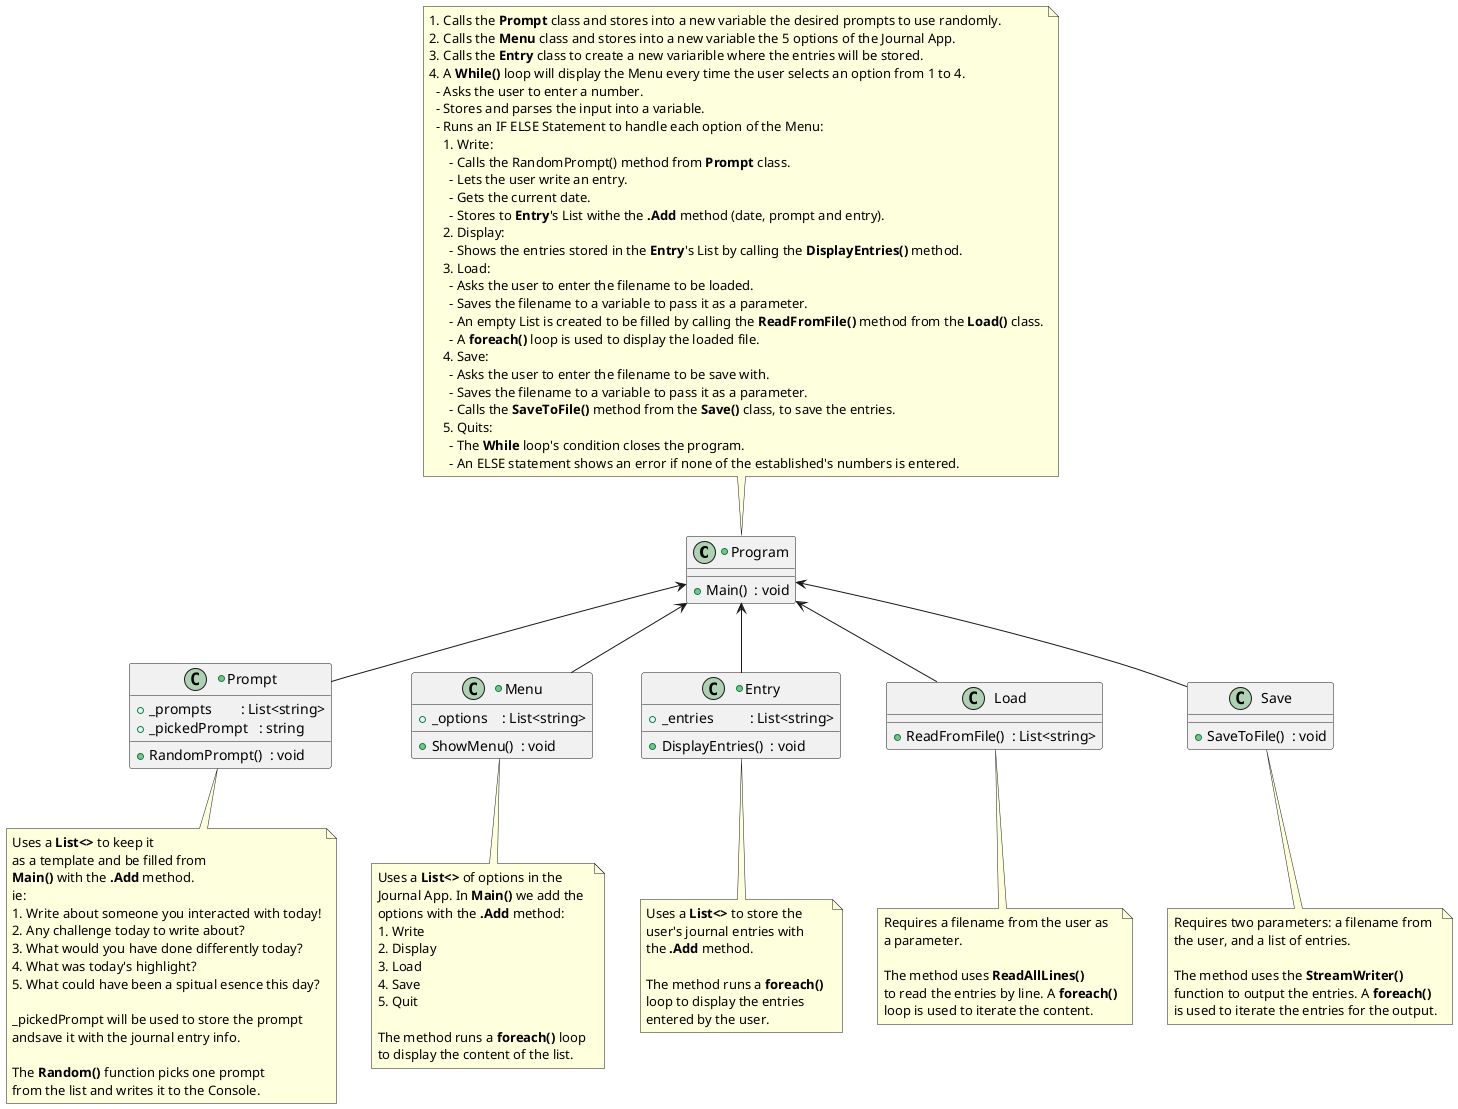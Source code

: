 @startuml Journal App

+class Program {
  + Main()  : void
}

note top of Program
  1. Calls the <b>Prompt</b> class and stores into a new variable the desired prompts to use randomly.
  2. Calls the <b>Menu</b> class and stores into a new variable the 5 options of the Journal App.
  3. Calls the <b>Entry</b> class to create a new variarible where the entries will be stored.
  4. A <b>While()</b> loop will display the Menu every time the user selects an option from 1 to 4.
    - Asks the user to enter a number.
    - Stores and parses the input into a variable.
    - Runs an IF ELSE Statement to handle each option of the Menu:
      1. Write:
        - Calls the RandomPrompt() method from <b>Prompt</b> class.
        - Lets the user write an entry.
        - Gets the current date.
        - Stores to <b>Entry</b>'s List withe the <b>.Add</b> method (date, prompt and entry).
      2. Display:
        - Shows the entries stored in the <b>Entry</b>'s List by calling the <b>DisplayEntries()</b> method.
      3. Load:
        - Asks the user to enter the filename to be loaded.
        - Saves the filename to a variable to pass it as a parameter.
        - An empty List is created to be filled by calling the <b>ReadFromFile()</b> method from the <b>Load()</b> class.
        - A <b>foreach()</b> loop is used to display the loaded file.
      4. Save:
        - Asks the user to enter the filename to be save with.
        - Saves the filename to a variable to pass it as a parameter.
        - Calls the <b>SaveToFile()</b> method from the <b>Save()</b> class, to save the entries.
      5. Quits:
        - The <b>While</b> loop's condition closes the program.
        - An ELSE statement shows an error if none of the established's numbers is entered.
end note

+class Prompt {
  + _prompts        : List<string>
  + _pickedPrompt   : string
  + RandomPrompt()  : void
}
note bottom of Prompt
  Uses a <b>List<></b> to keep it 
  as a template and be filled from 
  <b>Main()</b> with the <b>.Add</b> method.
  ie:
  1. Write about someone you interacted with today!
  2. Any challenge today to write about?
  3. What would you have done differently today?
  4. What was today's highlight?
  5. What could have been a spitual esence this day?

  _pickedPrompt will be used to store the prompt
  andsave it with the journal entry info.

  The <b>Random()</b> function picks one prompt 
  from the list and writes it to the Console.
end note

+class Menu {
  + _options    : List<string>
  + ShowMenu()  : void
}
note bottom of Menu
  Uses a <b>List<></b> of options in the 
  Journal App. In <b>Main()</b> we add the 
  options with the <b>.Add</b> method:
  1. Write
  2. Display
  3. Load
  4. Save
  5. Quit
  
  The method runs a <b>foreach()</b> loop 
  to display the content of the list.
end note

+class Entry {
  + _entries          : List<string>
  + DisplayEntries()  : void
}
note bottom of Entry
  Uses a <b>List<></b> to store the 
  user's journal entries with 
  the <b>.Add</b> method.
  
  The method runs a <b>foreach()</b> 
  loop to display the entries 
  entered by the user.
end note

class Load {
  + ReadFromFile()  : List<string>
}
note bottom of Load
  Requires a filename from the user as
  a parameter.
  
  The method uses <b>ReadAllLines()</b> 
  to read the entries by line. A <b>foreach()</b>
  loop is used to iterate the content.
end note

class Save {
  + SaveToFile()  : void
}
note bottom of Save
  Requires two parameters: a filename from 
  the user, and a list of entries.
  
  The method uses the <b>StreamWriter()</b> 
  function to output the entries. A <b>foreach()</b> 
  is used to iterate the entries for the output.
end note

Program <-- Prompt
Program <-- Menu
Program <-- Entry
Program <-- Save
Program <-- Load

@enduml

/' 
***** Classes
While you have a Main class, you don't indicate a Main method, 
which is in the Program class. In other words, you should have 
included the Program class since it will be part of your program. 

***** Journal Behavios (ok)
Some of the behaviors that could otherwise be include in a Journal 
class have been included. However, not having the Journal class makes 
it so you cannot deal with a Journal as an object.

***** Jounal Attributes
Similarly to above, some of the journal attributes are included in 
the design, but they are not incorporated within a Journal class as a 
cohesive unit containing all of the appropriate behaviors and attributes.

***** Entry Attributes
What if you wanted to display just the dates that entries were added 
to the journal? How would you do that? By not having an Entry class that 
has attributes specific to a single journal entry, you make it harder to 
deal with each data type. Granted, that may not be necessary for this 
tiny program. But being in the habit of creating classes with attributes 
and behaviors appropriate for a single specific object really simplifies 
things when the program starts to get more complex.

**** Saving/Loading (ok)
It would be perfectly okay to have a single class to handle both saving 
and loading. Or it could be included in the Program class (which is where 
the Main method should be)

'/

